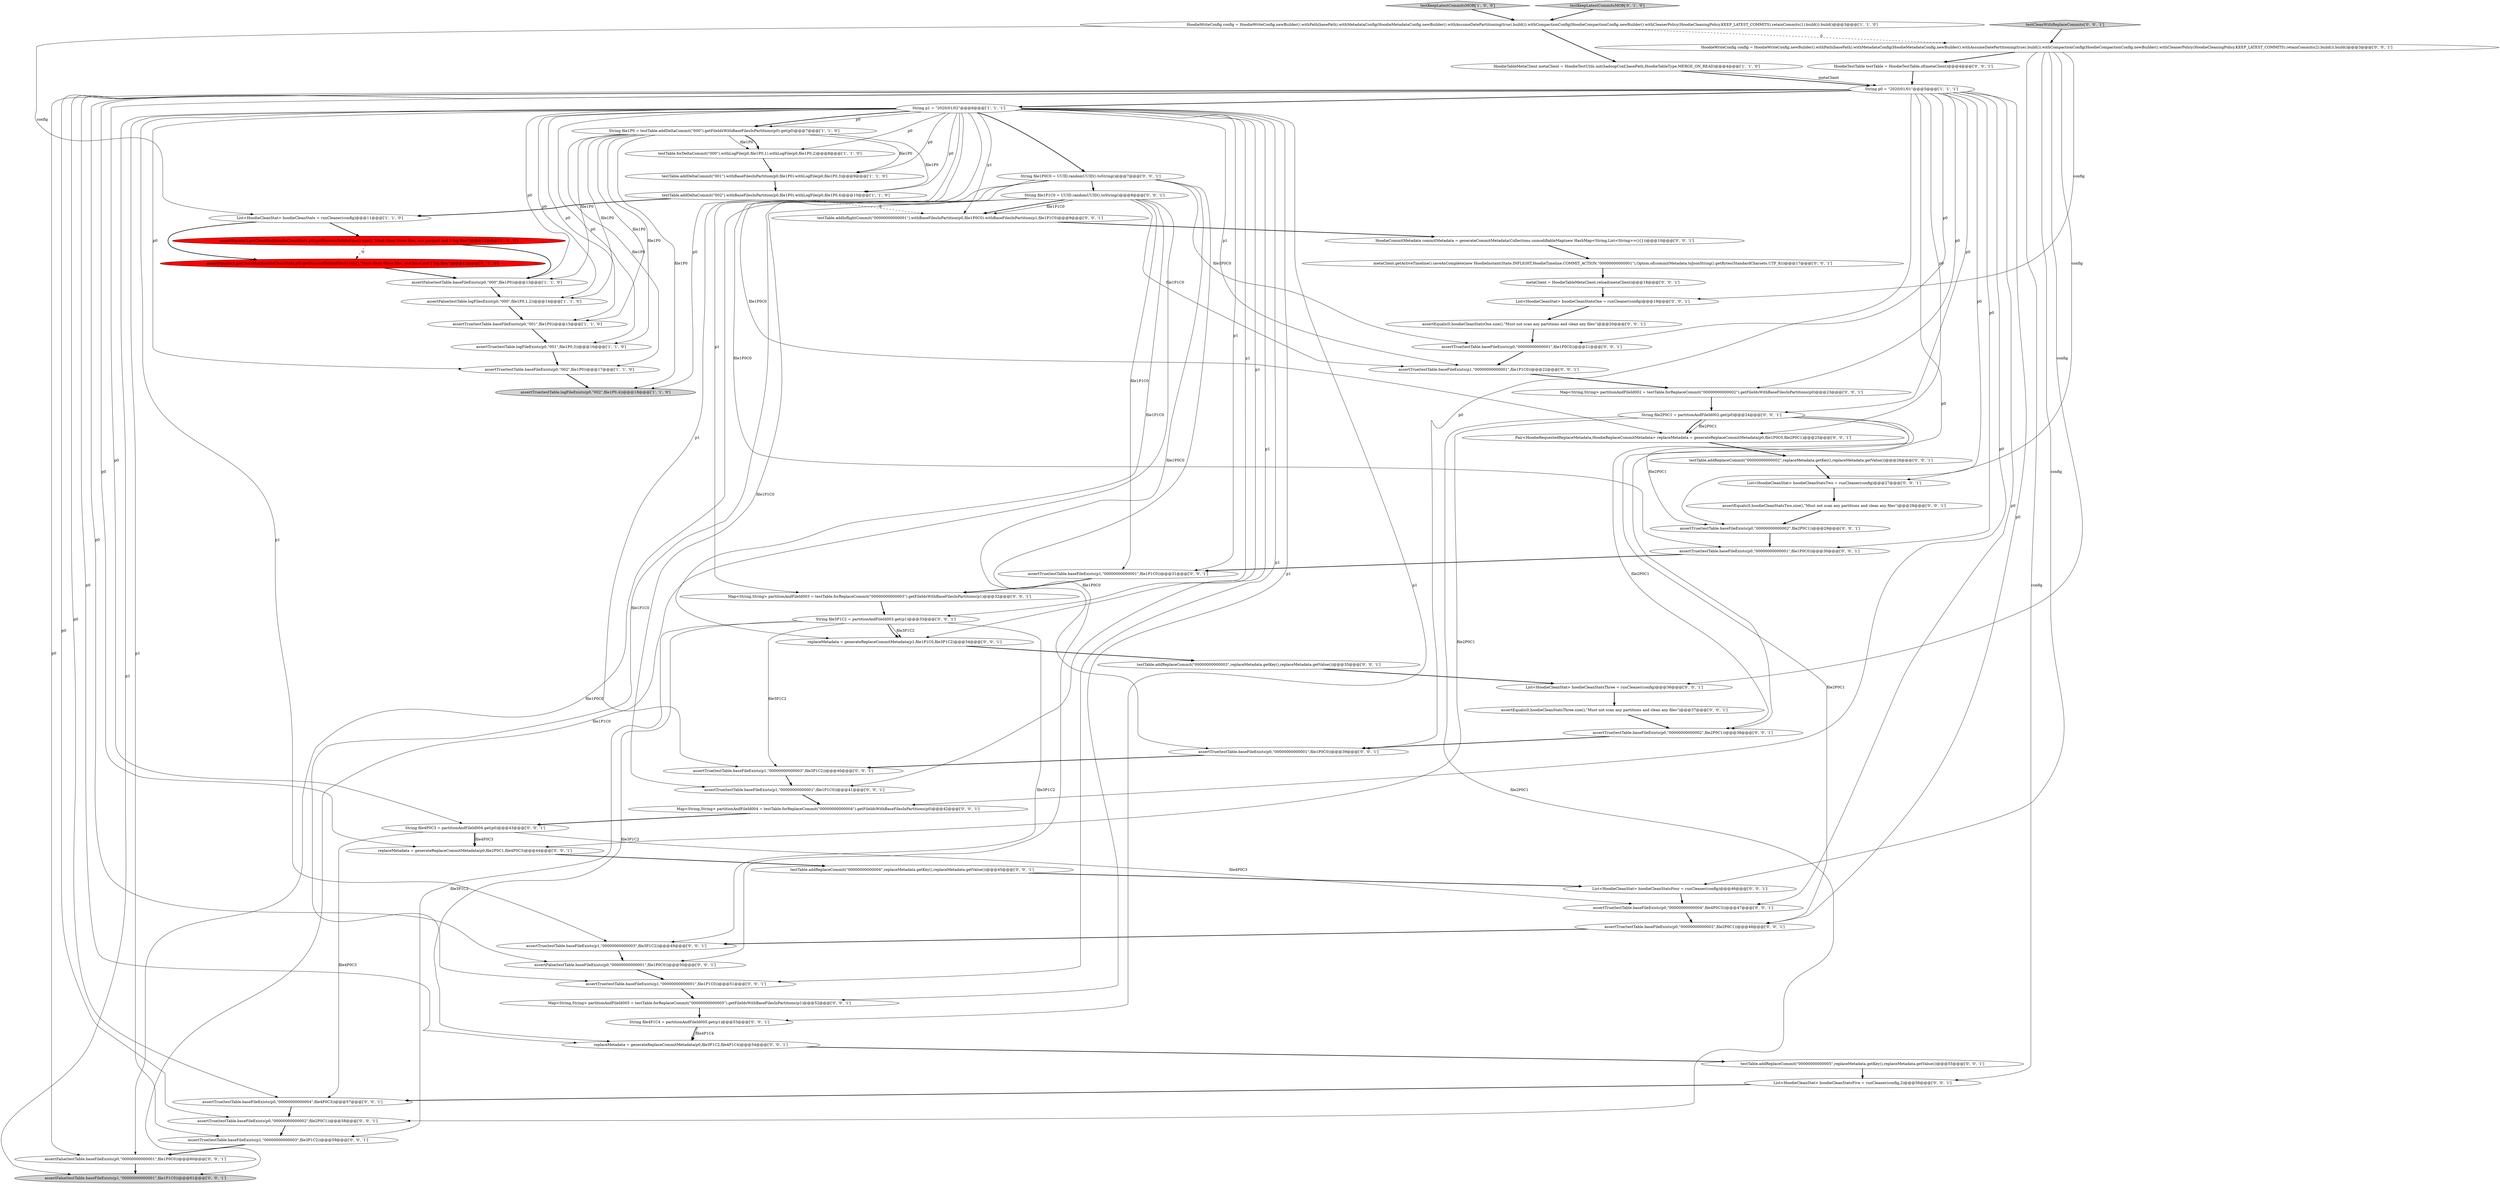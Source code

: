 digraph {
24 [style = filled, label = "testTable.addInflightCommit(\"00000000000001\").withBaseFilesInPartition(p0,file1P0C0).withBaseFilesInPartition(p1,file1P1C0)@@@9@@@['0', '0', '1']", fillcolor = white, shape = ellipse image = "AAA0AAABBB3BBB"];
1 [style = filled, label = "assertFalse(testTable.baseFileExists(p0,\"000\",file1P0))@@@13@@@['1', '1', '0']", fillcolor = white, shape = ellipse image = "AAA0AAABBB1BBB"];
27 [style = filled, label = "assertTrue(testTable.baseFileExists(p1,\"00000000000001\",file1P1C0))@@@41@@@['0', '0', '1']", fillcolor = white, shape = ellipse image = "AAA0AAABBB3BBB"];
44 [style = filled, label = "Map<String,String> partitionAndFileId004 = testTable.forReplaceCommit(\"00000000000004\").getFileIdsWithBaseFilesInPartitions(p0)@@@42@@@['0', '0', '1']", fillcolor = white, shape = ellipse image = "AAA0AAABBB3BBB"];
51 [style = filled, label = "testTable.addReplaceCommit(\"00000000000003\",replaceMetadata.getKey(),replaceMetadata.getValue())@@@35@@@['0', '0', '1']", fillcolor = white, shape = ellipse image = "AAA0AAABBB3BBB"];
16 [style = filled, label = "HoodieTableMetaClient metaClient = HoodieTestUtils.init(hadoopConf,basePath,HoodieTableType.MERGE_ON_READ)@@@4@@@['1', '1', '0']", fillcolor = white, shape = ellipse image = "AAA0AAABBB1BBB"];
7 [style = filled, label = "assertEquals(3,getCleanStat(hoodieCleanStats,p0).getSuccessDeleteFiles().size(),\"Must clean three files, one parquet and 2 log files\")@@@12@@@['1', '0', '0']", fillcolor = red, shape = ellipse image = "AAA1AAABBB1BBB"];
28 [style = filled, label = "HoodieCommitMetadata commitMetadata = generateCommitMetadata(Collections.unmodifiableMap(new HashMap<String,List<String>>(){}))@@@10@@@['0', '0', '1']", fillcolor = white, shape = ellipse image = "AAA0AAABBB3BBB"];
13 [style = filled, label = "testKeepLatestCommitsMOR['1', '0', '0']", fillcolor = lightgray, shape = diamond image = "AAA0AAABBB1BBB"];
19 [style = filled, label = "List<HoodieCleanStat> hoodieCleanStatsFour = runCleaner(config)@@@46@@@['0', '0', '1']", fillcolor = white, shape = ellipse image = "AAA0AAABBB3BBB"];
41 [style = filled, label = "replaceMetadata = generateReplaceCommitMetadata(p0,file3P1C2,file4P1C4)@@@54@@@['0', '0', '1']", fillcolor = white, shape = ellipse image = "AAA0AAABBB3BBB"];
23 [style = filled, label = "assertTrue(testTable.baseFileExists(p0,\"00000000000002\",file2P0C1))@@@29@@@['0', '0', '1']", fillcolor = white, shape = ellipse image = "AAA0AAABBB3BBB"];
26 [style = filled, label = "assertEquals(0,hoodieCleanStatsTwo.size(),\"Must not scan any partitions and clean any files\")@@@28@@@['0', '0', '1']", fillcolor = white, shape = ellipse image = "AAA0AAABBB3BBB"];
48 [style = filled, label = "assertTrue(testTable.baseFileExists(p0,\"00000000000004\",file4P0C3))@@@57@@@['0', '0', '1']", fillcolor = white, shape = ellipse image = "AAA0AAABBB3BBB"];
65 [style = filled, label = "assertTrue(testTable.baseFileExists(p1,\"00000000000001\",file1P1C0))@@@22@@@['0', '0', '1']", fillcolor = white, shape = ellipse image = "AAA0AAABBB3BBB"];
58 [style = filled, label = "replaceMetadata = generateReplaceCommitMetadata(p1,file1P1C0,file3P1C2)@@@34@@@['0', '0', '1']", fillcolor = white, shape = ellipse image = "AAA0AAABBB3BBB"];
67 [style = filled, label = "List<HoodieCleanStat> hoodieCleanStatsTwo = runCleaner(config)@@@27@@@['0', '0', '1']", fillcolor = white, shape = ellipse image = "AAA0AAABBB3BBB"];
36 [style = filled, label = "Pair<HoodieRequestedReplaceMetadata,HoodieReplaceCommitMetadata> replaceMetadata = generateReplaceCommitMetadata(p0,file1P0C0,file2P0C1)@@@25@@@['0', '0', '1']", fillcolor = white, shape = ellipse image = "AAA0AAABBB3BBB"];
47 [style = filled, label = "assertFalse(testTable.baseFileExists(p0,\"00000000000001\",file1P0C0))@@@60@@@['0', '0', '1']", fillcolor = white, shape = ellipse image = "AAA0AAABBB3BBB"];
8 [style = filled, label = "assertTrue(testTable.baseFileExists(p0,\"001\",file1P0))@@@15@@@['1', '1', '0']", fillcolor = white, shape = ellipse image = "AAA0AAABBB1BBB"];
22 [style = filled, label = "String file2P0C1 = partitionAndFileId002.get(p0)@@@24@@@['0', '0', '1']", fillcolor = white, shape = ellipse image = "AAA0AAABBB3BBB"];
63 [style = filled, label = "testTable.addReplaceCommit(\"00000000000002\",replaceMetadata.getKey(),replaceMetadata.getValue())@@@26@@@['0', '0', '1']", fillcolor = white, shape = ellipse image = "AAA0AAABBB3BBB"];
35 [style = filled, label = "metaClient = HoodieTableMetaClient.reload(metaClient)@@@18@@@['0', '0', '1']", fillcolor = white, shape = ellipse image = "AAA0AAABBB3BBB"];
17 [style = filled, label = "assertEquals(3,getCleanStat(hoodieCleanStats,p0).getSuccessDeleteFiles().size(),\"Must clean three files, one base and 2 log files\")@@@12@@@['0', '1', '0']", fillcolor = red, shape = ellipse image = "AAA1AAABBB2BBB"];
3 [style = filled, label = "List<HoodieCleanStat> hoodieCleanStats = runCleaner(config)@@@11@@@['1', '1', '0']", fillcolor = white, shape = ellipse image = "AAA0AAABBB1BBB"];
30 [style = filled, label = "assertTrue(testTable.baseFileExists(p0,\"00000000000001\",file1P0C0))@@@39@@@['0', '0', '1']", fillcolor = white, shape = ellipse image = "AAA0AAABBB3BBB"];
39 [style = filled, label = "assertTrue(testTable.baseFileExists(p1,\"00000000000001\",file1P1C0))@@@31@@@['0', '0', '1']", fillcolor = white, shape = ellipse image = "AAA0AAABBB3BBB"];
54 [style = filled, label = "assertTrue(testTable.baseFileExists(p1,\"00000000000003\",file3P1C2))@@@49@@@['0', '0', '1']", fillcolor = white, shape = ellipse image = "AAA0AAABBB3BBB"];
20 [style = filled, label = "assertEquals(0,hoodieCleanStatsThree.size(),\"Must not scan any partitions and clean any files\")@@@37@@@['0', '0', '1']", fillcolor = white, shape = ellipse image = "AAA0AAABBB3BBB"];
70 [style = filled, label = "assertTrue(testTable.baseFileExists(p0,\"00000000000002\",file2P0C1))@@@58@@@['0', '0', '1']", fillcolor = white, shape = ellipse image = "AAA0AAABBB3BBB"];
38 [style = filled, label = "String file1P1C0 = UUID.randomUUID().toString()@@@8@@@['0', '0', '1']", fillcolor = white, shape = ellipse image = "AAA0AAABBB3BBB"];
60 [style = filled, label = "assertTrue(testTable.baseFileExists(p0,\"00000000000001\",file1P0C0))@@@21@@@['0', '0', '1']", fillcolor = white, shape = ellipse image = "AAA0AAABBB3BBB"];
11 [style = filled, label = "assertTrue(testTable.logFileExists(p0,\"001\",file1P0,3))@@@16@@@['1', '1', '0']", fillcolor = white, shape = ellipse image = "AAA0AAABBB1BBB"];
66 [style = filled, label = "Map<String,String> partitionAndFileId003 = testTable.forReplaceCommit(\"00000000000003\").getFileIdsWithBaseFilesInPartitions(p1)@@@32@@@['0', '0', '1']", fillcolor = white, shape = ellipse image = "AAA0AAABBB3BBB"];
14 [style = filled, label = "testTable.addDeltaCommit(\"001\").withBaseFilesInPartition(p0,file1P0).withLogFile(p0,file1P0,3)@@@9@@@['1', '1', '0']", fillcolor = white, shape = ellipse image = "AAA0AAABBB1BBB"];
29 [style = filled, label = "assertTrue(testTable.baseFileExists(p1,\"00000000000003\",file3P1C2))@@@40@@@['0', '0', '1']", fillcolor = white, shape = ellipse image = "AAA0AAABBB3BBB"];
69 [style = filled, label = "replaceMetadata = generateReplaceCommitMetadata(p0,file2P0C1,file4P0C3)@@@44@@@['0', '0', '1']", fillcolor = white, shape = ellipse image = "AAA0AAABBB3BBB"];
31 [style = filled, label = "assertTrue(testTable.baseFileExists(p0,\"00000000000001\",file1P0C0))@@@30@@@['0', '0', '1']", fillcolor = white, shape = ellipse image = "AAA0AAABBB3BBB"];
4 [style = filled, label = "assertTrue(testTable.baseFileExists(p0,\"002\",file1P0))@@@17@@@['1', '1', '0']", fillcolor = white, shape = ellipse image = "AAA0AAABBB1BBB"];
62 [style = filled, label = "assertTrue(testTable.baseFileExists(p0,\"00000000000002\",file2P0C1))@@@48@@@['0', '0', '1']", fillcolor = white, shape = ellipse image = "AAA0AAABBB3BBB"];
55 [style = filled, label = "assertTrue(testTable.baseFileExists(p0,\"00000000000002\",file2P0C1))@@@38@@@['0', '0', '1']", fillcolor = white, shape = ellipse image = "AAA0AAABBB3BBB"];
64 [style = filled, label = "assertTrue(testTable.baseFileExists(p1,\"00000000000003\",file3P1C2))@@@59@@@['0', '0', '1']", fillcolor = white, shape = ellipse image = "AAA0AAABBB3BBB"];
2 [style = filled, label = "assertTrue(testTable.logFileExists(p0,\"002\",file1P0,4))@@@18@@@['1', '1', '0']", fillcolor = lightgray, shape = ellipse image = "AAA0AAABBB1BBB"];
37 [style = filled, label = "String file1P0C0 = UUID.randomUUID().toString()@@@7@@@['0', '0', '1']", fillcolor = white, shape = ellipse image = "AAA0AAABBB3BBB"];
50 [style = filled, label = "assertTrue(testTable.baseFileExists(p1,\"00000000000001\",file1P1C0))@@@51@@@['0', '0', '1']", fillcolor = white, shape = ellipse image = "AAA0AAABBB3BBB"];
53 [style = filled, label = "assertTrue(testTable.baseFileExists(p0,\"00000000000004\",file4P0C3))@@@47@@@['0', '0', '1']", fillcolor = white, shape = ellipse image = "AAA0AAABBB3BBB"];
10 [style = filled, label = "testTable.forDeltaCommit(\"000\").withLogFile(p0,file1P0,1).withLogFile(p0,file1P0,2)@@@8@@@['1', '1', '0']", fillcolor = white, shape = ellipse image = "AAA0AAABBB1BBB"];
33 [style = filled, label = "metaClient.getActiveTimeline().saveAsComplete(new HoodieInstant(State.INFLIGHT,HoodieTimeline.COMMIT_ACTION,\"00000000000001\"),Option.of(commitMetadata.toJsonString().getBytes(StandardCharsets.UTF_8)))@@@17@@@['0', '0', '1']", fillcolor = white, shape = ellipse image = "AAA0AAABBB3BBB"];
56 [style = filled, label = "testCleanWithReplaceCommits['0', '0', '1']", fillcolor = lightgray, shape = diamond image = "AAA0AAABBB3BBB"];
25 [style = filled, label = "assertFalse(testTable.baseFileExists(p0,\"00000000000001\",file1P0C0))@@@50@@@['0', '0', '1']", fillcolor = white, shape = ellipse image = "AAA0AAABBB3BBB"];
42 [style = filled, label = "Map<String,String> partitionAndFileId002 = testTable.forReplaceCommit(\"00000000000002\").getFileIdsWithBaseFilesInPartitions(p0)@@@23@@@['0', '0', '1']", fillcolor = white, shape = ellipse image = "AAA0AAABBB3BBB"];
0 [style = filled, label = "String p1 = \"2020/01/02\"@@@6@@@['1', '1', '1']", fillcolor = white, shape = ellipse image = "AAA0AAABBB1BBB"];
43 [style = filled, label = "String file4P1C4 = partitionAndFileId005.get(p1)@@@53@@@['0', '0', '1']", fillcolor = white, shape = ellipse image = "AAA0AAABBB3BBB"];
59 [style = filled, label = "HoodieWriteConfig config = HoodieWriteConfig.newBuilder().withPath(basePath).withMetadataConfig(HoodieMetadataConfig.newBuilder().withAssumeDatePartitioning(true).build()).withCompactionConfig(HoodieCompactionConfig.newBuilder().withCleanerPolicy(HoodieCleaningPolicy.KEEP_LATEST_COMMITS).retainCommits(2).build()).build()@@@3@@@['0', '0', '1']", fillcolor = white, shape = ellipse image = "AAA0AAABBB3BBB"];
9 [style = filled, label = "String p0 = \"2020/01/01\"@@@5@@@['1', '1', '1']", fillcolor = white, shape = ellipse image = "AAA0AAABBB1BBB"];
6 [style = filled, label = "String file1P0 = testTable.addDeltaCommit(\"000\").getFileIdsWithBaseFilesInPartitions(p0).get(p0)@@@7@@@['1', '1', '0']", fillcolor = white, shape = ellipse image = "AAA0AAABBB1BBB"];
12 [style = filled, label = "assertFalse(testTable.logFilesExist(p0,\"000\",file1P0,1,2))@@@14@@@['1', '1', '0']", fillcolor = white, shape = ellipse image = "AAA0AAABBB1BBB"];
45 [style = filled, label = "testTable.addReplaceCommit(\"00000000000004\",replaceMetadata.getKey(),replaceMetadata.getValue())@@@45@@@['0', '0', '1']", fillcolor = white, shape = ellipse image = "AAA0AAABBB3BBB"];
52 [style = filled, label = "assertFalse(testTable.baseFileExists(p1,\"00000000000001\",file1P1C0))@@@61@@@['0', '0', '1']", fillcolor = lightgray, shape = ellipse image = "AAA0AAABBB3BBB"];
57 [style = filled, label = "assertEquals(0,hoodieCleanStatsOne.size(),\"Must not scan any partitions and clean any files\")@@@20@@@['0', '0', '1']", fillcolor = white, shape = ellipse image = "AAA0AAABBB3BBB"];
34 [style = filled, label = "List<HoodieCleanStat> hoodieCleanStatsFive = runCleaner(config,2)@@@56@@@['0', '0', '1']", fillcolor = white, shape = ellipse image = "AAA0AAABBB3BBB"];
21 [style = filled, label = "String file4P0C3 = partitionAndFileId004.get(p0)@@@43@@@['0', '0', '1']", fillcolor = white, shape = ellipse image = "AAA0AAABBB3BBB"];
32 [style = filled, label = "List<HoodieCleanStat> hoodieCleanStatsOne = runCleaner(config)@@@19@@@['0', '0', '1']", fillcolor = white, shape = ellipse image = "AAA0AAABBB3BBB"];
15 [style = filled, label = "testTable.addDeltaCommit(\"002\").withBaseFilesInPartition(p0,file1P0).withLogFile(p0,file1P0,4)@@@10@@@['1', '1', '0']", fillcolor = white, shape = ellipse image = "AAA0AAABBB1BBB"];
49 [style = filled, label = "List<HoodieCleanStat> hoodieCleanStatsThree = runCleaner(config)@@@36@@@['0', '0', '1']", fillcolor = white, shape = ellipse image = "AAA0AAABBB3BBB"];
61 [style = filled, label = "testTable.addReplaceCommit(\"00000000000005\",replaceMetadata.getKey(),replaceMetadata.getValue())@@@55@@@['0', '0', '1']", fillcolor = white, shape = ellipse image = "AAA0AAABBB3BBB"];
68 [style = filled, label = "String file3P1C2 = partitionAndFileId003.get(p1)@@@33@@@['0', '0', '1']", fillcolor = white, shape = ellipse image = "AAA0AAABBB3BBB"];
5 [style = filled, label = "HoodieWriteConfig config = HoodieWriteConfig.newBuilder().withPath(basePath).withMetadataConfig(HoodieMetadataConfig.newBuilder().withAssumeDatePartitioning(true).build()).withCompactionConfig(HoodieCompactionConfig.newBuilder().withCleanerPolicy(HoodieCleaningPolicy.KEEP_LATEST_COMMITS).retainCommits(1).build()).build()@@@3@@@['1', '1', '0']", fillcolor = white, shape = ellipse image = "AAA0AAABBB1BBB"];
46 [style = filled, label = "Map<String,String> partitionAndFileId005 = testTable.forReplaceCommit(\"00000000000005\").getFileIdsWithBaseFilesInPartitions(p1)@@@52@@@['0', '0', '1']", fillcolor = white, shape = ellipse image = "AAA0AAABBB3BBB"];
18 [style = filled, label = "testKeepLatestCommitsMOR['0', '1', '0']", fillcolor = lightgray, shape = diamond image = "AAA0AAABBB2BBB"];
40 [style = filled, label = "HoodieTestTable testTable = HoodieTestTable.of(metaClient)@@@4@@@['0', '0', '1']", fillcolor = white, shape = ellipse image = "AAA0AAABBB3BBB"];
59->34 [style = solid, label="config"];
70->64 [style = bold, label=""];
65->42 [style = bold, label=""];
5->3 [style = solid, label="config"];
9->48 [style = solid, label="p0"];
38->65 [style = solid, label="file1P1C0"];
62->54 [style = bold, label=""];
27->44 [style = bold, label=""];
38->50 [style = solid, label="file1P1C0"];
9->47 [style = solid, label="p0"];
30->29 [style = bold, label=""];
21->48 [style = solid, label="file4P0C3"];
6->2 [style = solid, label="file1P0"];
0->50 [style = solid, label="p1"];
68->58 [style = solid, label="file3P1C2"];
37->36 [style = solid, label="file1P0C0"];
0->1 [style = solid, label="p0"];
21->69 [style = solid, label="file4P0C3"];
68->64 [style = solid, label="file3P1C2"];
37->38 [style = bold, label=""];
1->12 [style = bold, label=""];
9->22 [style = solid, label="p0"];
60->65 [style = bold, label=""];
0->66 [style = solid, label="p1"];
0->15 [style = solid, label="p0"];
9->69 [style = solid, label="p0"];
68->41 [style = solid, label="file3P1C2"];
0->54 [style = solid, label="p1"];
8->11 [style = bold, label=""];
68->29 [style = solid, label="file3P1C2"];
16->9 [style = bold, label=""];
9->36 [style = solid, label="p0"];
0->65 [style = solid, label="p1"];
37->25 [style = solid, label="file1P0C0"];
0->52 [style = solid, label="p1"];
24->28 [style = bold, label=""];
43->41 [style = solid, label="file4P1C4"];
36->63 [style = bold, label=""];
37->60 [style = solid, label="file1P0C0"];
0->58 [style = solid, label="p1"];
44->21 [style = bold, label=""];
7->1 [style = bold, label=""];
34->48 [style = bold, label=""];
10->14 [style = bold, label=""];
7->17 [style = dashed, label="0"];
0->10 [style = solid, label="p0"];
9->25 [style = solid, label="p0"];
59->32 [style = solid, label="config"];
57->60 [style = bold, label=""];
0->2 [style = solid, label="p0"];
6->1 [style = solid, label="file1P0"];
0->29 [style = solid, label="p1"];
4->2 [style = bold, label=""];
67->26 [style = bold, label=""];
0->43 [style = solid, label="p1"];
9->21 [style = solid, label="p0"];
41->61 [style = bold, label=""];
68->54 [style = solid, label="file3P1C2"];
0->27 [style = solid, label="p1"];
29->27 [style = bold, label=""];
54->25 [style = bold, label=""];
3->7 [style = bold, label=""];
58->51 [style = bold, label=""];
39->66 [style = bold, label=""];
6->15 [style = solid, label="file1P0"];
13->5 [style = bold, label=""];
5->59 [style = dashed, label="0"];
0->6 [style = solid, label="p0"];
14->15 [style = bold, label=""];
42->22 [style = bold, label=""];
6->10 [style = solid, label="file1P0"];
37->31 [style = solid, label="file1P0C0"];
22->69 [style = solid, label="file2P0C1"];
0->11 [style = solid, label="p0"];
46->43 [style = bold, label=""];
23->31 [style = bold, label=""];
37->47 [style = solid, label="file1P0C0"];
6->12 [style = solid, label="file1P0"];
17->1 [style = bold, label=""];
48->70 [style = bold, label=""];
59->19 [style = solid, label="config"];
38->24 [style = bold, label=""];
9->42 [style = solid, label="p0"];
11->4 [style = bold, label=""];
9->55 [style = solid, label="p0"];
22->70 [style = solid, label="file2P0C1"];
15->24 [style = dashed, label="0"];
35->32 [style = bold, label=""];
40->9 [style = bold, label=""];
22->55 [style = solid, label="file2P0C1"];
32->57 [style = bold, label=""];
15->3 [style = bold, label=""];
38->27 [style = solid, label="file1P1C0"];
53->62 [style = bold, label=""];
5->16 [style = bold, label=""];
0->12 [style = solid, label="p0"];
61->34 [style = bold, label=""];
21->53 [style = solid, label="file4P0C3"];
55->30 [style = bold, label=""];
19->53 [style = bold, label=""];
12->8 [style = bold, label=""];
0->24 [style = solid, label="p1"];
6->10 [style = bold, label=""];
63->67 [style = bold, label=""];
38->24 [style = solid, label="file1P1C0"];
9->62 [style = solid, label="p0"];
38->58 [style = solid, label="file1P1C0"];
3->17 [style = bold, label=""];
43->41 [style = bold, label=""];
6->14 [style = solid, label="file1P0"];
31->39 [style = bold, label=""];
47->52 [style = bold, label=""];
6->11 [style = solid, label="file1P0"];
56->59 [style = bold, label=""];
16->9 [style = solid, label="metaClient"];
49->20 [style = bold, label=""];
9->41 [style = solid, label="p0"];
37->30 [style = solid, label="file1P0C0"];
38->39 [style = solid, label="file1P1C0"];
9->44 [style = solid, label="p0"];
0->8 [style = solid, label="p0"];
0->39 [style = solid, label="p1"];
33->35 [style = bold, label=""];
0->46 [style = solid, label="p1"];
9->0 [style = bold, label=""];
0->37 [style = bold, label=""];
0->68 [style = solid, label="p1"];
0->6 [style = bold, label=""];
0->4 [style = solid, label="p0"];
50->46 [style = bold, label=""];
38->52 [style = solid, label="file1P1C0"];
9->30 [style = solid, label="p0"];
59->40 [style = bold, label=""];
66->68 [style = bold, label=""];
0->14 [style = solid, label="p0"];
9->53 [style = solid, label="p0"];
22->36 [style = solid, label="file2P0C1"];
9->23 [style = solid, label="p0"];
51->49 [style = bold, label=""];
9->60 [style = solid, label="p0"];
6->4 [style = solid, label="file1P0"];
21->69 [style = bold, label=""];
20->55 [style = bold, label=""];
22->62 [style = solid, label="file2P0C1"];
9->31 [style = solid, label="p0"];
0->64 [style = solid, label="p1"];
28->33 [style = bold, label=""];
64->47 [style = bold, label=""];
45->19 [style = bold, label=""];
22->23 [style = solid, label="file2P0C1"];
18->5 [style = bold, label=""];
22->36 [style = bold, label=""];
26->23 [style = bold, label=""];
6->8 [style = solid, label="file1P0"];
59->67 [style = solid, label="config"];
59->49 [style = solid, label="config"];
25->50 [style = bold, label=""];
9->70 [style = solid, label="p0"];
69->45 [style = bold, label=""];
68->58 [style = bold, label=""];
}
